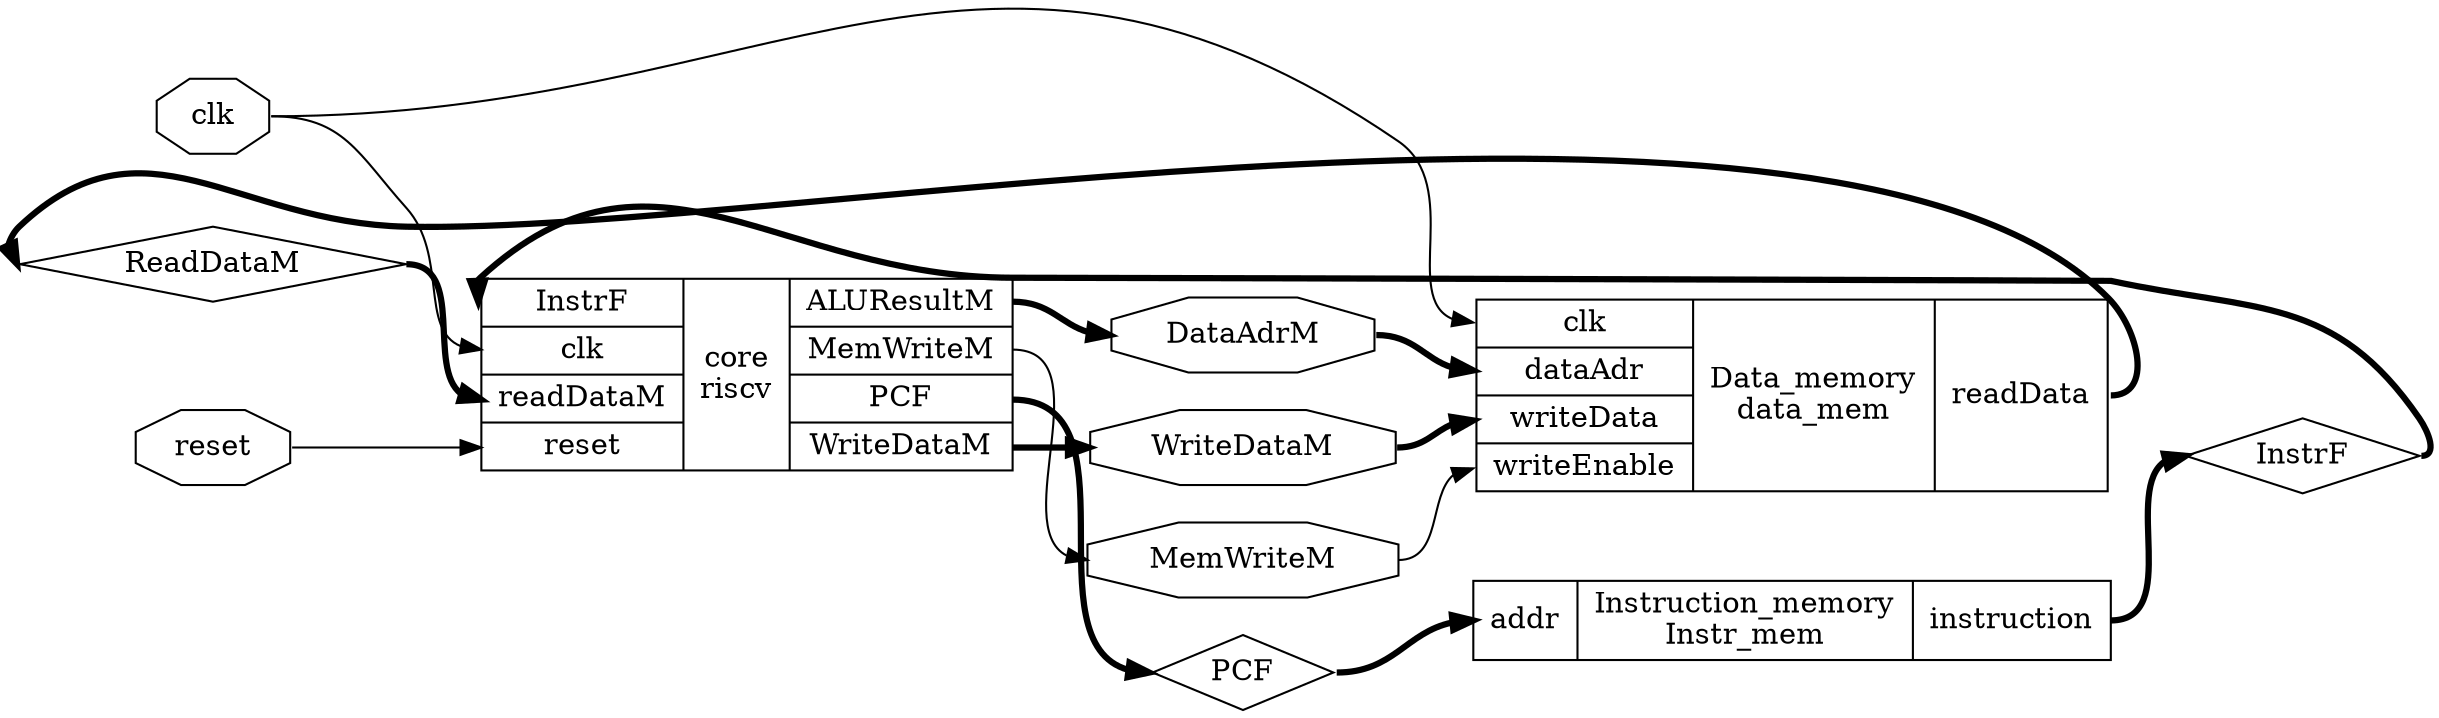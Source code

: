 digraph "top" {
rankdir="LR";
remincross=true;
n1 [ shape=diamond, label="ReadDataM", color="black", fontcolor="black" ];
n2 [ shape=diamond, label="InstrF", color="black", fontcolor="black" ];
n3 [ shape=diamond, label="PCF", color="black", fontcolor="black" ];
n4 [ shape=octagon, label="MemWriteM", color="black", fontcolor="black" ];
n5 [ shape=octagon, label="DataAdrM", color="black", fontcolor="black" ];
n6 [ shape=octagon, label="WriteDataM", color="black", fontcolor="black" ];
n7 [ shape=octagon, label="reset", color="black", fontcolor="black" ];
n8 [ shape=octagon, label="clk", color="black", fontcolor="black" ];
c13 [ shape=record, label="{{<p8> clk|<p9> dataAdr|<p10> writeData|<p11> writeEnable}|Data_memory\ndata_mem|{<p12> readData}}" ];
c16 [ shape=record, label="{{<p14> addr}|Instruction_memory\nInstr_mem|{<p15> instruction}}" ];
c19 [ shape=record, label="{{<p2> InstrF|<p8> clk|<p17> readDataM|<p7> reset}|core\nriscv|{<p18> ALUResultM|<p4> MemWriteM|<p3> PCF|<p6> WriteDataM}}" ];
c13:p12:e -> n1:w [color="black", style="setlinewidth(3)", label=""];
n1:e -> c19:p17:w [color="black", style="setlinewidth(3)", label=""];
c16:p15:e -> n2:w [color="black", style="setlinewidth(3)", label=""];
n2:e -> c19:p2:w [color="black", style="setlinewidth(3)", label=""];
c19:p3:e -> n3:w [color="black", style="setlinewidth(3)", label=""];
n3:e -> c16:p14:w [color="black", style="setlinewidth(3)", label=""];
c19:p4:e -> n4:w [color="black", label=""];
n4:e -> c13:p11:w [color="black", label=""];
c19:p18:e -> n5:w [color="black", style="setlinewidth(3)", label=""];
n5:e -> c13:p9:w [color="black", style="setlinewidth(3)", label=""];
c19:p6:e -> n6:w [color="black", style="setlinewidth(3)", label=""];
n6:e -> c13:p10:w [color="black", style="setlinewidth(3)", label=""];
n7:e -> c19:p7:w [color="black", label=""];
n8:e -> c13:p8:w [color="black", label=""];
n8:e -> c19:p8:w [color="black", label=""];
}
